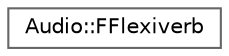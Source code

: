 digraph "Graphical Class Hierarchy"
{
 // INTERACTIVE_SVG=YES
 // LATEX_PDF_SIZE
  bgcolor="transparent";
  edge [fontname=Helvetica,fontsize=10,labelfontname=Helvetica,labelfontsize=10];
  node [fontname=Helvetica,fontsize=10,shape=box,height=0.2,width=0.4];
  rankdir="LR";
  Node0 [id="Node000000",label="Audio::FFlexiverb",height=0.2,width=0.4,color="grey40", fillcolor="white", style="filled",URL="$d1/da0/classAudio_1_1FFlexiverb.html",tooltip=" "];
}
